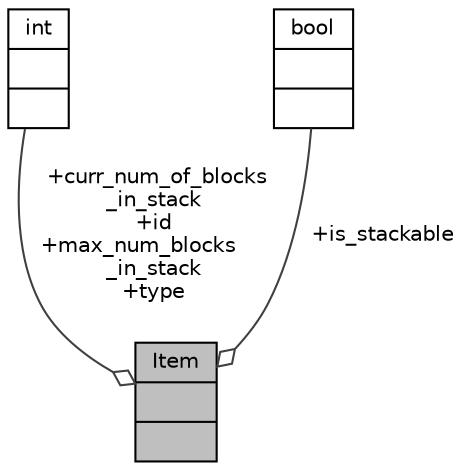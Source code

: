 digraph "Item"
{
 // LATEX_PDF_SIZE
  bgcolor="transparent";
  edge [fontname="Helvetica",fontsize="10",labelfontname="Helvetica",labelfontsize="10"];
  node [fontname="Helvetica",fontsize="10",shape=record];
  Node1 [label="{Item\n||}",height=0.2,width=0.4,color="black", fillcolor="grey75", style="filled", fontcolor="black",tooltip=" "];
  Node2 -> Node1 [color="grey25",fontsize="10",style="solid",label=" +curr_num_of_blocks\l_in_stack\n+id\n+max_num_blocks\l_in_stack\n+type" ,arrowhead="odiamond",fontname="Helvetica"];
  Node2 [label="{int\n||}",height=0.2,width=0.4,color="black",tooltip=" "];
  Node3 -> Node1 [color="grey25",fontsize="10",style="solid",label=" +is_stackable" ,arrowhead="odiamond",fontname="Helvetica"];
  Node3 [label="{bool\n||}",height=0.2,width=0.4,color="black",tooltip=" "];
}
